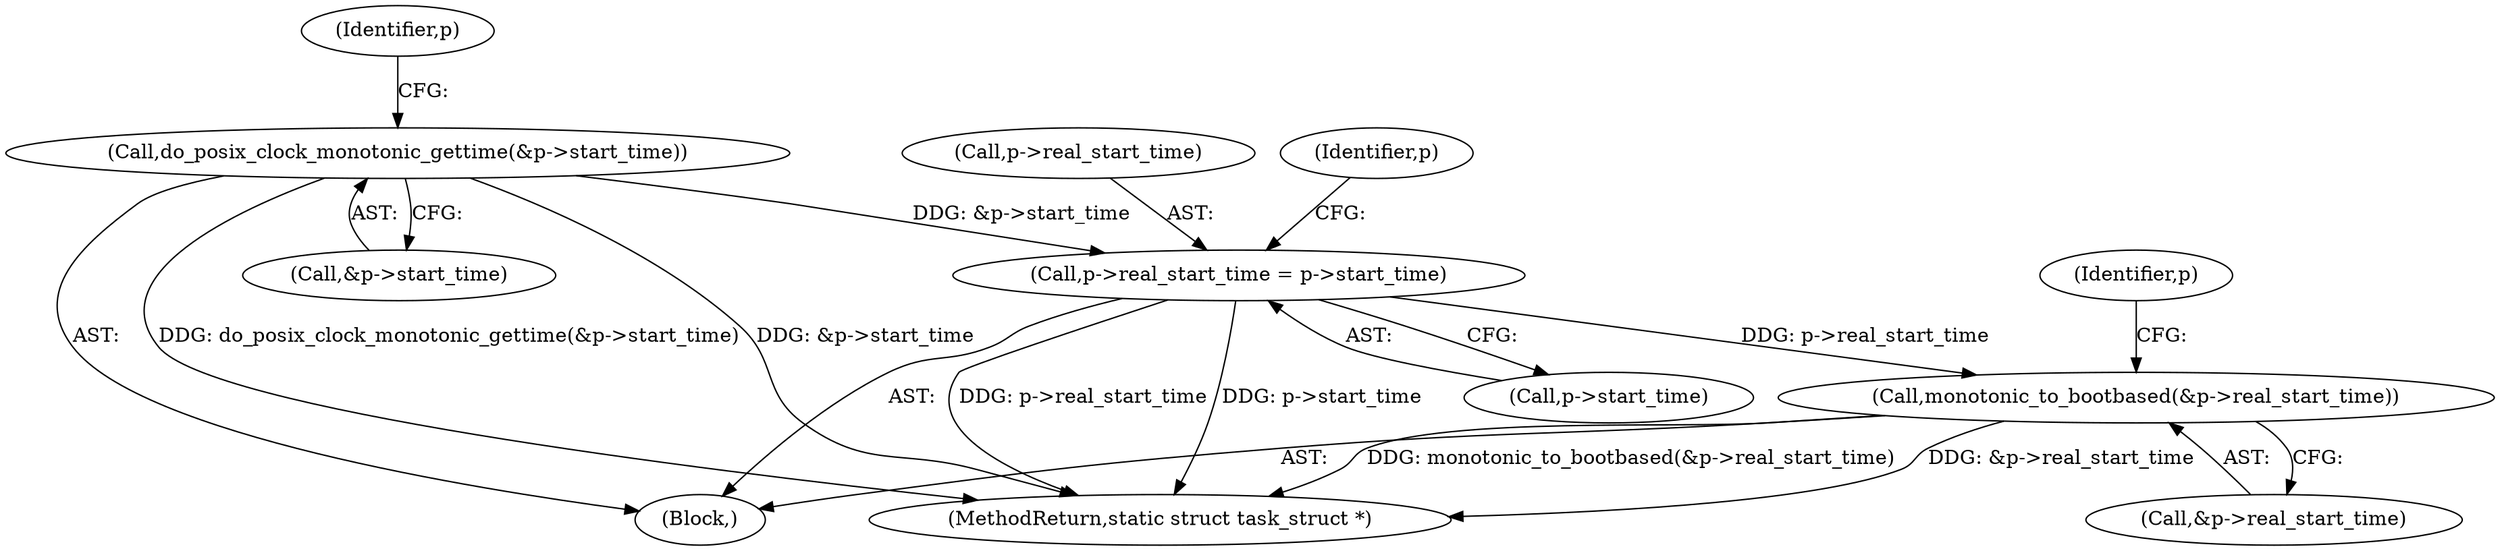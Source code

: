 digraph "0_linux_e66eded8309ebf679d3d3c1f5820d1f2ca332c71_0@pointer" {
"1000437" [label="(Call,do_posix_clock_monotonic_gettime(&p->start_time))"];
"1000442" [label="(Call,p->real_start_time = p->start_time)"];
"1000449" [label="(Call,monotonic_to_bootbased(&p->real_start_time))"];
"1000456" [label="(Identifier,p)"];
"1000450" [label="(Call,&p->real_start_time)"];
"1000452" [label="(Identifier,p)"];
"1000438" [label="(Call,&p->start_time)"];
"1000442" [label="(Call,p->real_start_time = p->start_time)"];
"1000443" [label="(Call,p->real_start_time)"];
"1000444" [label="(Identifier,p)"];
"1000449" [label="(Call,monotonic_to_bootbased(&p->real_start_time))"];
"1000446" [label="(Call,p->start_time)"];
"1001227" [label="(MethodReturn,static struct task_struct *)"];
"1000437" [label="(Call,do_posix_clock_monotonic_gettime(&p->start_time))"];
"1000127" [label="(Block,)"];
"1000437" -> "1000127"  [label="AST: "];
"1000437" -> "1000438"  [label="CFG: "];
"1000438" -> "1000437"  [label="AST: "];
"1000444" -> "1000437"  [label="CFG: "];
"1000437" -> "1001227"  [label="DDG: do_posix_clock_monotonic_gettime(&p->start_time)"];
"1000437" -> "1001227"  [label="DDG: &p->start_time"];
"1000437" -> "1000442"  [label="DDG: &p->start_time"];
"1000442" -> "1000127"  [label="AST: "];
"1000442" -> "1000446"  [label="CFG: "];
"1000443" -> "1000442"  [label="AST: "];
"1000446" -> "1000442"  [label="AST: "];
"1000452" -> "1000442"  [label="CFG: "];
"1000442" -> "1001227"  [label="DDG: p->real_start_time"];
"1000442" -> "1001227"  [label="DDG: p->start_time"];
"1000442" -> "1000449"  [label="DDG: p->real_start_time"];
"1000449" -> "1000127"  [label="AST: "];
"1000449" -> "1000450"  [label="CFG: "];
"1000450" -> "1000449"  [label="AST: "];
"1000456" -> "1000449"  [label="CFG: "];
"1000449" -> "1001227"  [label="DDG: &p->real_start_time"];
"1000449" -> "1001227"  [label="DDG: monotonic_to_bootbased(&p->real_start_time)"];
}
